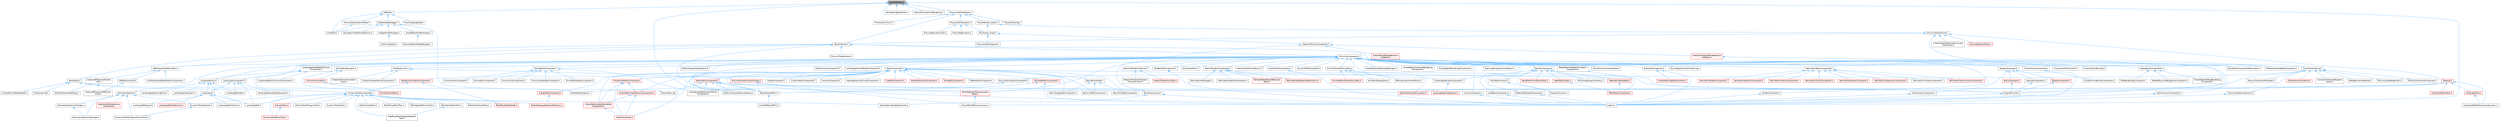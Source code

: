 digraph "EngineGlobals.h"
{
 // INTERACTIVE_SVG=YES
 // LATEX_PDF_SIZE
  bgcolor="transparent";
  edge [fontname=Helvetica,fontsize=10,labelfontname=Helvetica,labelfontsize=10];
  node [fontname=Helvetica,fontsize=10,shape=box,height=0.2,width=0.4];
  Node1 [id="Node000001",label="EngineGlobals.h",height=0.2,width=0.4,color="gray40", fillcolor="grey60", style="filled", fontcolor="black",tooltip=" "];
  Node1 -> Node2 [id="edge1_Node000001_Node000002",dir="back",color="steelblue1",style="solid",tooltip=" "];
  Node2 [id="Node000002",label="EdMode.h",height=0.2,width=0.4,color="grey40", fillcolor="white", style="filled",URL="$d9/d84/EdMode_8h.html",tooltip=" "];
  Node2 -> Node3 [id="edge2_Node000002_Node000003",dir="back",color="steelblue1",style="solid",tooltip=" "];
  Node3 [id="Node000003",label="EditorModeManager.h",height=0.2,width=0.4,color="grey40", fillcolor="white", style="filled",URL="$d9/dca/EditorModeManager_8h.html",tooltip=" "];
  Node3 -> Node4 [id="edge3_Node000003_Node000004",dir="back",color="steelblue1",style="solid",tooltip=" "];
  Node4 [id="Node000004",label="AssetEditorModeManager.h",height=0.2,width=0.4,color="grey40", fillcolor="white", style="filled",URL="$db/d83/AssetEditorModeManager_8h.html",tooltip=" "];
  Node4 -> Node5 [id="edge4_Node000004_Node000005",dir="back",color="steelblue1",style="solid",tooltip=" "];
  Node5 [id="Node000005",label="IPersonaEditorModeManager.h",height=0.2,width=0.4,color="grey40", fillcolor="white", style="filled",URL="$d7/dda/IPersonaEditorModeManager_8h.html",tooltip=" "];
  Node3 -> Node6 [id="edge5_Node000003_Node000006",dir="back",color="steelblue1",style="solid",tooltip=" "];
  Node6 [id="Node000006",label="FractureTool.cpp",height=0.2,width=0.4,color="grey40", fillcolor="white", style="filled",URL="$dc/d9a/FractureTool_8cpp.html",tooltip=" "];
  Node3 -> Node7 [id="edge6_Node000003_Node000007",dir="back",color="steelblue1",style="solid",tooltip=" "];
  Node7 [id="Node000007",label="NavigationToolEditorSelection.h",height=0.2,width=0.4,color="grey40", fillcolor="white", style="filled",URL="$d8/dc1/NavigationToolEditorSelection_8h.html",tooltip=" "];
  Node3 -> Node8 [id="edge7_Node000003_Node000008",dir="back",color="steelblue1",style="solid",tooltip=" "];
  Node8 [id="Node000008",label="UnrealEd.h",height=0.2,width=0.4,color="grey40", fillcolor="white", style="filled",URL="$d2/d5f/UnrealEd_8h.html",tooltip=" "];
  Node3 -> Node9 [id="edge8_Node000003_Node000009",dir="back",color="steelblue1",style="solid",tooltip=" "];
  Node9 [id="Node000009",label="WidgetModeManager.h",height=0.2,width=0.4,color="grey40", fillcolor="white", style="filled",URL="$d7/d49/WidgetModeManager_8h.html",tooltip=" "];
  Node9 -> Node10 [id="edge9_Node000009_Node000010",dir="back",color="steelblue1",style="solid",tooltip=" "];
  Node10 [id="Node000010",label="ToolCompatible.h",height=0.2,width=0.4,color="grey40", fillcolor="white", style="filled",URL="$d4/d38/ToolCompatible_8h.html",tooltip=" "];
  Node2 -> Node11 [id="edge10_Node000002_Node000011",dir="back",color="steelblue1",style="solid",tooltip=" "];
  Node11 [id="Node000011",label="PhysicsDebugMode.h",height=0.2,width=0.4,color="grey40", fillcolor="white", style="filled",URL="$d5/dd9/PhysicsDebugMode_8h.html",tooltip=" "];
  Node2 -> Node12 [id="edge11_Node000002_Node000012",dir="back",color="steelblue1",style="solid",tooltip=" "];
  Node12 [id="Node000012",label="PhysicsManipulationMode.h",height=0.2,width=0.4,color="grey40", fillcolor="white", style="filled",URL="$d5/de0/PhysicsManipulationMode_8h.html",tooltip=" "];
  Node12 -> Node8 [id="edge12_Node000012_Node000008",dir="back",color="steelblue1",style="solid",tooltip=" "];
  Node2 -> Node8 [id="edge13_Node000002_Node000008",dir="back",color="steelblue1",style="solid",tooltip=" "];
  Node1 -> Node13 [id="edge14_Node000001_Node000013",dir="back",color="steelblue1",style="solid",tooltip=" "];
  Node13 [id="Node000013",label="Engine.h",height=0.2,width=0.4,color="grey40", fillcolor="white", style="filled",URL="$d1/d34/Public_2Engine_8h.html",tooltip=" "];
  Node1 -> Node14 [id="edge15_Node000001_Node000014",dir="back",color="steelblue1",style="solid",tooltip=" "];
  Node14 [id="Node000014",label="EngineSharedPCH.h",height=0.2,width=0.4,color="grey40", fillcolor="white", style="filled",URL="$dc/dbb/EngineSharedPCH_8h.html",tooltip=" "];
  Node14 -> Node15 [id="edge16_Node000014_Node000015",dir="back",color="steelblue1",style="solid",tooltip=" "];
  Node15 [id="Node000015",label="UnrealEdSharedPCH.h",height=0.2,width=0.4,color="grey40", fillcolor="white", style="filled",URL="$d1/de6/UnrealEdSharedPCH_8h.html",tooltip=" "];
  Node1 -> Node16 [id="edge17_Node000001_Node000016",dir="back",color="steelblue1",style="solid",tooltip=" "];
  Node16 [id="Node000016",label="GameplayTagsModule.h",height=0.2,width=0.4,color="grey40", fillcolor="white", style="filled",URL="$dc/d65/GameplayTagsModule_8h.html",tooltip=" "];
  Node1 -> Node17 [id="edge18_Node000001_Node000017",dir="back",color="steelblue1",style="solid",tooltip=" "];
  Node17 [id="Node000017",label="GeometryCollectionRendering.h",height=0.2,width=0.4,color="grey40", fillcolor="white", style="filled",URL="$dc/d68/GeometryCollectionRendering_8h.html",tooltip=" "];
  Node1 -> Node18 [id="edge19_Node000001_Node000018",dir="back",color="steelblue1",style="solid",tooltip=" "];
  Node18 [id="Node000018",label="PhysScene_PhysX.h",height=0.2,width=0.4,color="grey40", fillcolor="white", style="filled",URL="$db/ded/PhysScene__PhysX_8h.html",tooltip=" "];
  Node1 -> Node19 [id="edge20_Node000001_Node000019",dir="back",color="steelblue1",style="solid",tooltip=" "];
  Node19 [id="Node000019",label="PhysicsInterfaceTypes.h",height=0.2,width=0.4,color="grey40", fillcolor="white", style="filled",URL="$de/d89/PhysicsInterfaceTypes_8h.html",tooltip=" "];
  Node19 -> Node20 [id="edge21_Node000019_Node000020",dir="back",color="steelblue1",style="solid",tooltip=" "];
  Node20 [id="Node000020",label="BodyInstance.h",height=0.2,width=0.4,color="grey40", fillcolor="white", style="filled",URL="$d3/d42/BodyInstance_8h.html",tooltip=" "];
  Node20 -> Node21 [id="edge22_Node000020_Node000021",dir="back",color="steelblue1",style="solid",tooltip=" "];
  Node21 [id="Node000021",label="BodySetup.h",height=0.2,width=0.4,color="grey40", fillcolor="white", style="filled",URL="$d8/d7b/BodySetup_8h.html",tooltip=" "];
  Node21 -> Node22 [id="edge23_Node000021_Node000022",dir="back",color="steelblue1",style="solid",tooltip=" "];
  Node22 [id="Node000022",label="ChaosCooking.h",height=0.2,width=0.4,color="grey40", fillcolor="white", style="filled",URL="$de/d88/ChaosCooking_8h.html",tooltip=" "];
  Node21 -> Node23 [id="edge24_Node000021_Node000023",dir="back",color="steelblue1",style="solid",tooltip=" "];
  Node23 [id="Node000023",label="ChaosDerivedDataReader.h",height=0.2,width=0.4,color="grey40", fillcolor="white", style="filled",URL="$de/d70/ChaosDerivedDataReader_8h.html",tooltip=" "];
  Node21 -> Node24 [id="edge25_Node000021_Node000024",dir="back",color="steelblue1",style="solid",tooltip=" "];
  Node24 [id="Node000024",label="DynamicMeshComponent.h",height=0.2,width=0.4,color="grey40", fillcolor="white", style="filled",URL="$d8/d66/DynamicMeshComponent_8h.html",tooltip=" "];
  Node24 -> Node25 [id="edge26_Node000024_Node000025",dir="back",color="steelblue1",style="solid",tooltip=" "];
  Node25 [id="Node000025",label="DataflowEditorWeightMapPaint\lTool.h",height=0.2,width=0.4,color="grey40", fillcolor="white", style="filled",URL="$db/d46/DataflowEditorWeightMapPaintTool_8h.html",tooltip=" "];
  Node24 -> Node26 [id="edge27_Node000024_Node000026",dir="back",color="steelblue1",style="solid",tooltip=" "];
  Node26 [id="Node000026",label="DeformMeshPolygonsTool.h",height=0.2,width=0.4,color="grey40", fillcolor="white", style="filled",URL="$db/d72/DeformMeshPolygonsTool_8h.html",tooltip=" "];
  Node24 -> Node27 [id="edge28_Node000024_Node000027",dir="back",color="steelblue1",style="solid",tooltip=" "];
  Node27 [id="Node000027",label="DynamicMeshActor.h",height=0.2,width=0.4,color="grey40", fillcolor="white", style="filled",URL="$d1/d71/DynamicMeshActor_8h.html",tooltip=" "];
  Node24 -> Node28 [id="edge29_Node000024_Node000028",dir="back",color="steelblue1",style="solid",tooltip=" "];
  Node28 [id="Node000028",label="DynamicMeshBrushTool.h",height=0.2,width=0.4,color="red", fillcolor="#FFF0F0", style="filled",URL="$da/d04/DynamicMeshBrushTool_8h.html",tooltip=" "];
  Node24 -> Node32 [id="edge30_Node000024_Node000032",dir="back",color="steelblue1",style="solid",tooltip=" "];
  Node32 [id="Node000032",label="DynamicMeshSelector.h",height=0.2,width=0.4,color="grey40", fillcolor="white", style="filled",URL="$dc/d01/DynamicMeshSelector_8h.html",tooltip=" "];
  Node32 -> Node33 [id="edge31_Node000032_Node000033",dir="back",color="steelblue1",style="solid",tooltip=" "];
  Node33 [id="Node000033",label="DynamicMeshPolygroupTransformer.h",height=0.2,width=0.4,color="grey40", fillcolor="white", style="filled",URL="$dc/db2/DynamicMeshPolygroupTransformer_8h.html",tooltip=" "];
  Node24 -> Node34 [id="edge32_Node000024_Node000034",dir="back",color="steelblue1",style="solid",tooltip=" "];
  Node34 [id="Node000034",label="EditUVIslandsTool.h",height=0.2,width=0.4,color="grey40", fillcolor="white", style="filled",URL="$d0/de4/EditUVIslandsTool_8h.html",tooltip=" "];
  Node24 -> Node35 [id="edge33_Node000024_Node000035",dir="back",color="steelblue1",style="solid",tooltip=" "];
  Node35 [id="Node000035",label="MeshGroupPaintTool.h",height=0.2,width=0.4,color="grey40", fillcolor="white", style="filled",URL="$dd/d04/MeshGroupPaintTool_8h.html",tooltip=" "];
  Node24 -> Node36 [id="edge34_Node000024_Node000036",dir="back",color="steelblue1",style="solid",tooltip=" "];
  Node36 [id="Node000036",label="MeshRenderBufferSet.h",height=0.2,width=0.4,color="red", fillcolor="#FFF0F0", style="filled",URL="$de/dc2/MeshRenderBufferSet_8h.html",tooltip=" "];
  Node24 -> Node38 [id="edge35_Node000024_Node000038",dir="back",color="steelblue1",style="solid",tooltip=" "];
  Node38 [id="Node000038",label="MeshSpaceDeformerTool.h",height=0.2,width=0.4,color="grey40", fillcolor="white", style="filled",URL="$d7/dc8/MeshSpaceDeformerTool_8h.html",tooltip=" "];
  Node24 -> Node39 [id="edge36_Node000024_Node000039",dir="back",color="steelblue1",style="solid",tooltip=" "];
  Node39 [id="Node000039",label="MeshTopologySelectionMechanic.h",height=0.2,width=0.4,color="red", fillcolor="#FFF0F0", style="filled",URL="$d5/d15/MeshTopologySelectionMechanic_8h.html",tooltip=" "];
  Node24 -> Node42 [id="edge37_Node000024_Node000042",dir="back",color="steelblue1",style="solid",tooltip=" "];
  Node42 [id="Node000042",label="MeshVertexPaintTool.h",height=0.2,width=0.4,color="grey40", fillcolor="white", style="filled",URL="$db/d74/MeshVertexPaintTool_8h.html",tooltip=" "];
  Node42 -> Node25 [id="edge38_Node000042_Node000025",dir="back",color="steelblue1",style="solid",tooltip=" "];
  Node24 -> Node43 [id="edge39_Node000024_Node000043",dir="back",color="steelblue1",style="solid",tooltip=" "];
  Node43 [id="Node000043",label="MeshVertexSculptTool.h",height=0.2,width=0.4,color="grey40", fillcolor="white", style="filled",URL="$dc/da6/MeshVertexSculptTool_8h.html",tooltip=" "];
  Node24 -> Node44 [id="edge40_Node000024_Node000044",dir="back",color="steelblue1",style="solid",tooltip=" "];
  Node44 [id="Node000044",label="PreviewMesh.h",height=0.2,width=0.4,color="red", fillcolor="#FFF0F0", style="filled",URL="$d6/d30/PreviewMesh_8h.html",tooltip=" "];
  Node44 -> Node28 [id="edge41_Node000044_Node000028",dir="back",color="steelblue1",style="solid",tooltip=" "];
  Node24 -> Node96 [id="edge42_Node000024_Node000096",dir="back",color="steelblue1",style="solid",tooltip=" "];
  Node96 [id="Node000096",label="SceneGeometrySpatialCache.h",height=0.2,width=0.4,color="grey40", fillcolor="white", style="filled",URL="$d6/d6f/SceneGeometrySpatialCache_8h.html",tooltip=" "];
  Node21 -> Node97 [id="edge43_Node000021_Node000097",dir="back",color="steelblue1",style="solid",tooltip=" "];
  Node97 [id="Node000097",label="SkeletalBodySetup.h",height=0.2,width=0.4,color="grey40", fillcolor="white", style="filled",URL="$dc/dbc/SkeletalBodySetup_8h.html",tooltip=" "];
  Node20 -> Node14 [id="edge44_Node000020_Node000014",dir="back",color="steelblue1",style="solid",tooltip=" "];
  Node20 -> Node98 [id="edge45_Node000020_Node000098",dir="back",color="steelblue1",style="solid",tooltip=" "];
  Node98 [id="Node000098",label="ISMComponentDescriptor.h",height=0.2,width=0.4,color="grey40", fillcolor="white", style="filled",URL="$dd/d82/ISMComponentDescriptor_8h.html",tooltip=" "];
  Node98 -> Node99 [id="edge46_Node000098_Node000099",dir="back",color="steelblue1",style="solid",tooltip=" "];
  Node99 [id="Node000099",label="HLODInstancedStaticMeshComponent.h",height=0.2,width=0.4,color="grey40", fillcolor="white", style="filled",URL="$dd/d88/HLODInstancedStaticMeshComponent_8h.html",tooltip=" "];
  Node98 -> Node100 [id="edge47_Node000098_Node000100",dir="back",color="steelblue1",style="solid",tooltip=" "];
  Node100 [id="Node000100",label="ISMPartitionActor.h",height=0.2,width=0.4,color="grey40", fillcolor="white", style="filled",URL="$d8/dac/ISMPartitionActor_8h.html",tooltip=" "];
  Node100 -> Node101 [id="edge48_Node000100_Node000101",dir="back",color="steelblue1",style="solid",tooltip=" "];
  Node101 [id="Node000101",label="InstancedPlacementPartition\lActor.h",height=0.2,width=0.4,color="grey40", fillcolor="white", style="filled",URL="$dd/d43/InstancedPlacementPartitionActor_8h.html",tooltip=" "];
  Node98 -> Node102 [id="edge49_Node000098_Node000102",dir="back",color="steelblue1",style="solid",tooltip=" "];
  Node102 [id="Node000102",label="InstancedPlacementClient\lInfo.h",height=0.2,width=0.4,color="grey40", fillcolor="white", style="filled",URL="$d0/d12/InstancedPlacementClientInfo_8h.html",tooltip=" "];
  Node102 -> Node103 [id="edge50_Node000102_Node000103",dir="back",color="steelblue1",style="solid",tooltip=" "];
  Node103 [id="Node000103",label="EditorPlacementSettings.h",height=0.2,width=0.4,color="grey40", fillcolor="white", style="filled",URL="$dd/daf/EditorPlacementSettings_8h.html",tooltip=" "];
  Node102 -> Node101 [id="edge51_Node000102_Node000101",dir="back",color="steelblue1",style="solid",tooltip=" "];
  Node20 -> Node104 [id="edge52_Node000020_Node000104",dir="back",color="steelblue1",style="solid",tooltip=" "];
  Node104 [id="Node000104",label="LandscapeProxy.h",height=0.2,width=0.4,color="grey40", fillcolor="white", style="filled",URL="$db/dae/LandscapeProxy_8h.html",tooltip=" "];
  Node104 -> Node105 [id="edge53_Node000104_Node000105",dir="back",color="steelblue1",style="solid",tooltip=" "];
  Node105 [id="Node000105",label="Landscape.h",height=0.2,width=0.4,color="grey40", fillcolor="white", style="filled",URL="$d5/dd6/Landscape_8h.html",tooltip=" "];
  Node105 -> Node106 [id="edge54_Node000105_Node000106",dir="back",color="steelblue1",style="solid",tooltip=" "];
  Node106 [id="Node000106",label="LandscapeEdit.h",height=0.2,width=0.4,color="grey40", fillcolor="white", style="filled",URL="$df/d61/LandscapeEdit_8h.html",tooltip=" "];
  Node105 -> Node107 [id="edge55_Node000105_Node000107",dir="back",color="steelblue1",style="solid",tooltip=" "];
  Node107 [id="Node000107",label="LandscapeEditLayer.h",height=0.2,width=0.4,color="grey40", fillcolor="white", style="filled",URL="$d2/d34/LandscapeEditLayer_8h.html",tooltip=" "];
  Node105 -> Node108 [id="edge56_Node000105_Node000108",dir="back",color="steelblue1",style="solid",tooltip=" "];
  Node108 [id="Node000108",label="LandscapeEditorServices.h",height=0.2,width=0.4,color="red", fillcolor="#FFF0F0", style="filled",URL="$d0/de9/LandscapeEditorServices_8h.html",tooltip=" "];
  Node105 -> Node110 [id="edge57_Node000105_Node000110",dir="back",color="steelblue1",style="solid",tooltip=" "];
  Node110 [id="Node000110",label="LandscapeNotification.h",height=0.2,width=0.4,color="grey40", fillcolor="white", style="filled",URL="$d7/de3/LandscapeNotification_8h.html",tooltip=" "];
  Node104 -> Node106 [id="edge58_Node000104_Node000106",dir="back",color="steelblue1",style="solid",tooltip=" "];
  Node104 -> Node111 [id="edge59_Node000104_Node000111",dir="back",color="steelblue1",style="solid",tooltip=" "];
  Node111 [id="Node000111",label="LandscapeRender.h",height=0.2,width=0.4,color="grey40", fillcolor="white", style="filled",URL="$df/d67/LandscapeRender_8h.html",tooltip=" "];
  Node104 -> Node112 [id="edge60_Node000104_Node000112",dir="back",color="steelblue1",style="solid",tooltip=" "];
  Node112 [id="Node000112",label="LandscapeStreamingProxy.h",height=0.2,width=0.4,color="grey40", fillcolor="white", style="filled",URL="$de/d5a/LandscapeStreamingProxy_8h.html",tooltip=" "];
  Node104 -> Node113 [id="edge61_Node000104_Node000113",dir="back",color="steelblue1",style="solid",tooltip=" "];
  Node113 [id="Node000113",label="LandscapeSubsystem.h",height=0.2,width=0.4,color="grey40", fillcolor="white", style="filled",URL="$d7/ddd/LandscapeSubsystem_8h.html",tooltip=" "];
  Node20 -> Node114 [id="edge62_Node000020_Node000114",dir="back",color="steelblue1",style="solid",tooltip=" "];
  Node114 [id="Node000114",label="PhysicsThreadLibrary.h",height=0.2,width=0.4,color="grey40", fillcolor="white", style="filled",URL="$dd/df6/PhysicsThreadLibrary_8h.html",tooltip=" "];
  Node20 -> Node115 [id="edge63_Node000020_Node000115",dir="back",color="steelblue1",style="solid",tooltip=" "];
  Node115 [id="Node000115",label="PrimitiveComponent.h",height=0.2,width=0.4,color="grey40", fillcolor="white", style="filled",URL="$df/d9f/PrimitiveComponent_8h.html",tooltip=" "];
  Node115 -> Node116 [id="edge64_Node000115_Node000116",dir="back",color="steelblue1",style="solid",tooltip=" "];
  Node116 [id="Node000116",label="ActorPrimitiveColorHandler.h",height=0.2,width=0.4,color="grey40", fillcolor="white", style="filled",URL="$d4/d72/ActorPrimitiveColorHandler_8h.html",tooltip=" "];
  Node115 -> Node117 [id="edge65_Node000115_Node000117",dir="back",color="steelblue1",style="solid",tooltip=" "];
  Node117 [id="Node000117",label="ArrowComponent.h",height=0.2,width=0.4,color="grey40", fillcolor="white", style="filled",URL="$db/d35/ArrowComponent_8h.html",tooltip=" "];
  Node117 -> Node13 [id="edge66_Node000117_Node000013",dir="back",color="steelblue1",style="solid",tooltip=" "];
  Node115 -> Node118 [id="edge67_Node000115_Node000118",dir="back",color="steelblue1",style="solid",tooltip=" "];
  Node118 [id="Node000118",label="AsyncRegisterLevelContext.cpp",height=0.2,width=0.4,color="grey40", fillcolor="white", style="filled",URL="$da/df8/AsyncRegisterLevelContext_8cpp.html",tooltip=" "];
  Node115 -> Node119 [id="edge68_Node000115_Node000119",dir="back",color="steelblue1",style="solid",tooltip=" "];
  Node119 [id="Node000119",label="BakedShallowWaterSimulation\lComponent.h",height=0.2,width=0.4,color="grey40", fillcolor="white", style="filled",URL="$d4/dbc/BakedShallowWaterSimulationComponent_8h.html",tooltip=" "];
  Node119 -> Node120 [id="edge69_Node000119_Node000120",dir="back",color="steelblue1",style="solid",tooltip=" "];
  Node120 [id="Node000120",label="WaterBodyComponent.h",height=0.2,width=0.4,color="red", fillcolor="#FFF0F0", style="filled",URL="$db/d59/WaterBodyComponent_8h.html",tooltip=" "];
  Node115 -> Node133 [id="edge70_Node000115_Node000133",dir="back",color="steelblue1",style="solid",tooltip=" "];
  Node133 [id="Node000133",label="BillboardComponent.h",height=0.2,width=0.4,color="grey40", fillcolor="white", style="filled",URL="$db/d72/BillboardComponent_8h.html",tooltip=" "];
  Node133 -> Node134 [id="edge71_Node000133_Node000134",dir="back",color="steelblue1",style="solid",tooltip=" "];
  Node134 [id="Node000134",label="ChaosDeformableSolverActor.h",height=0.2,width=0.4,color="red", fillcolor="#FFF0F0", style="filled",URL="$d2/de9/ChaosDeformableSolverActor_8h.html",tooltip=" "];
  Node133 -> Node13 [id="edge72_Node000133_Node000013",dir="back",color="steelblue1",style="solid",tooltip=" "];
  Node115 -> Node138 [id="edge73_Node000115_Node000138",dir="back",color="steelblue1",style="solid",tooltip=" "];
  Node138 [id="Node000138",label="BrushComponent.h",height=0.2,width=0.4,color="grey40", fillcolor="white", style="filled",URL="$d0/d9c/BrushComponent_8h.html",tooltip=" "];
  Node138 -> Node13 [id="edge74_Node000138_Node000013",dir="back",color="steelblue1",style="solid",tooltip=" "];
  Node138 -> Node96 [id="edge75_Node000138_Node000096",dir="back",color="steelblue1",style="solid",tooltip=" "];
  Node115 -> Node139 [id="edge76_Node000115_Node000139",dir="back",color="steelblue1",style="solid",tooltip=" "];
  Node139 [id="Node000139",label="ClusterUnionComponent.h",height=0.2,width=0.4,color="grey40", fillcolor="white", style="filled",URL="$d0/d16/ClusterUnionComponent_8h.html",tooltip=" "];
  Node139 -> Node140 [id="edge77_Node000139_Node000140",dir="back",color="steelblue1",style="solid",tooltip=" "];
  Node140 [id="Node000140",label="ClusterUnionVehicleComponent.h",height=0.2,width=0.4,color="grey40", fillcolor="white", style="filled",URL="$dd/deb/ClusterUnionVehicleComponent_8h.html",tooltip=" "];
  Node115 -> Node141 [id="edge78_Node000115_Node000141",dir="back",color="steelblue1",style="solid",tooltip=" "];
  Node141 [id="Node000141",label="ComponentCollisionUtil.h",height=0.2,width=0.4,color="grey40", fillcolor="white", style="filled",URL="$d9/d1c/ComponentCollisionUtil_8h.html",tooltip=" "];
  Node115 -> Node142 [id="edge79_Node000115_Node000142",dir="back",color="steelblue1",style="solid",tooltip=" "];
  Node142 [id="Node000142",label="CustomPhysXPayload.h",height=0.2,width=0.4,color="grey40", fillcolor="white", style="filled",URL="$d3/d90/CustomPhysXPayload_8h.html",tooltip=" "];
  Node115 -> Node143 [id="edge80_Node000115_Node000143",dir="back",color="steelblue1",style="solid",tooltip=" "];
  Node143 [id="Node000143",label="DebugDrawComponent.h",height=0.2,width=0.4,color="grey40", fillcolor="white", style="filled",URL="$d9/dae/DebugDrawComponent_8h.html",tooltip=" "];
  Node143 -> Node144 [id="edge81_Node000143_Node000144",dir="back",color="steelblue1",style="solid",tooltip=" "];
  Node144 [id="Node000144",label="EQSRenderingComponent.h",height=0.2,width=0.4,color="grey40", fillcolor="white", style="filled",URL="$df/d63/EQSRenderingComponent_8h.html",tooltip=" "];
  Node143 -> Node145 [id="edge82_Node000143_Node000145",dir="back",color="steelblue1",style="solid",tooltip=" "];
  Node145 [id="Node000145",label="PathedPhysicsDebugDrawComponent.h",height=0.2,width=0.4,color="grey40", fillcolor="white", style="filled",URL="$d9/dd8/PathedPhysicsDebugDrawComponent_8h.html",tooltip=" "];
  Node143 -> Node146 [id="edge83_Node000143_Node000146",dir="back",color="steelblue1",style="solid",tooltip=" "];
  Node146 [id="Node000146",label="SmartObjectDebugRendering\lComponent.h",height=0.2,width=0.4,color="grey40", fillcolor="white", style="filled",URL="$d2/db9/SmartObjectDebugRenderingComponent_8h.html",tooltip=" "];
  Node115 -> Node147 [id="edge84_Node000115_Node000147",dir="back",color="steelblue1",style="solid",tooltip=" "];
  Node147 [id="Node000147",label="DrawFrustumComponent.h",height=0.2,width=0.4,color="grey40", fillcolor="white", style="filled",URL="$db/d24/DrawFrustumComponent_8h.html",tooltip=" "];
  Node147 -> Node13 [id="edge85_Node000147_Node000013",dir="back",color="steelblue1",style="solid",tooltip=" "];
  Node115 -> Node148 [id="edge86_Node000115_Node000148",dir="back",color="steelblue1",style="solid",tooltip=" "];
  Node148 [id="Node000148",label="EditorComponentSourceFactory.h",height=0.2,width=0.4,color="grey40", fillcolor="white", style="filled",URL="$d4/d35/EditorComponentSourceFactory_8h.html",tooltip=" "];
  Node115 -> Node149 [id="edge87_Node000115_Node000149",dir="back",color="steelblue1",style="solid",tooltip=" "];
  Node149 [id="Node000149",label="EditorViewportSelectability.h",height=0.2,width=0.4,color="grey40", fillcolor="white", style="filled",URL="$d0/da6/EditorViewportSelectability_8h.html",tooltip=" "];
  Node115 -> Node150 [id="edge88_Node000115_Node000150",dir="back",color="steelblue1",style="solid",tooltip=" "];
  Node150 [id="Node000150",label="EngineMinimal.h",height=0.2,width=0.4,color="grey40", fillcolor="white", style="filled",URL="$d0/d2c/EngineMinimal_8h.html",tooltip=" "];
  Node150 -> Node13 [id="edge89_Node000150_Node000013",dir="back",color="steelblue1",style="solid",tooltip=" "];
  Node115 -> Node14 [id="edge90_Node000115_Node000014",dir="back",color="steelblue1",style="solid",tooltip=" "];
  Node115 -> Node151 [id="edge91_Node000115_Node000151",dir="back",color="steelblue1",style="solid",tooltip=" "];
  Node151 [id="Node000151",label="FloorQueryUtils.h",height=0.2,width=0.4,color="grey40", fillcolor="white", style="filled",URL="$df/d2a/FloorQueryUtils_8h.html",tooltip=" "];
  Node151 -> Node152 [id="edge92_Node000151_Node000152",dir="back",color="steelblue1",style="solid",tooltip=" "];
  Node152 [id="Node000152",label="ChaosCharacterMoverComponent.h",height=0.2,width=0.4,color="grey40", fillcolor="white", style="filled",URL="$d5/dd2/ChaosCharacterMoverComponent_8h.html",tooltip=" "];
  Node151 -> Node153 [id="edge93_Node000151_Node000153",dir="back",color="steelblue1",style="solid",tooltip=" "];
  Node153 [id="Node000153",label="CharacterMoverSimulation\lTypes.h",height=0.2,width=0.4,color="grey40", fillcolor="white", style="filled",URL="$df/dcc/CharacterMoverSimulationTypes_8h.html",tooltip=" "];
  Node151 -> Node154 [id="edge94_Node000151_Node000154",dir="back",color="steelblue1",style="solid",tooltip=" "];
  Node154 [id="Node000154",label="PhysicsMoverSimulationTypes.h",height=0.2,width=0.4,color="red", fillcolor="#FFF0F0", style="filled",URL="$d1/d2f/PhysicsMoverSimulationTypes_8h.html",tooltip=" "];
  Node154 -> Node156 [id="edge95_Node000154_Node000156",dir="back",color="steelblue1",style="solid",tooltip=" "];
  Node156 [id="Node000156",label="MoverNetworkPhysicsLiaison\lBase.h",height=0.2,width=0.4,color="red", fillcolor="#FFF0F0", style="filled",URL="$d6/d54/MoverNetworkPhysicsLiaisonBase_8h.html",tooltip=" "];
  Node156 -> Node157 [id="edge96_Node000156_Node000157",dir="back",color="steelblue1",style="solid",tooltip=" "];
  Node157 [id="Node000157",label="MoverPathedPhysicsLiaison.h",height=0.2,width=0.4,color="grey40", fillcolor="white", style="filled",URL="$d8/d2d/MoverPathedPhysicsLiaison_8h.html",tooltip=" "];
  Node154 -> Node157 [id="edge97_Node000154_Node000157",dir="back",color="steelblue1",style="solid",tooltip=" "];
  Node115 -> Node164 [id="edge98_Node000115_Node000164",dir="back",color="steelblue1",style="solid",tooltip=" "];
  Node164 [id="Node000164",label="GeometrySelector.h",height=0.2,width=0.4,color="grey40", fillcolor="white", style="filled",URL="$d5/d67/GeometrySelector_8h.html",tooltip=" "];
  Node164 -> Node33 [id="edge99_Node000164_Node000033",dir="back",color="steelblue1",style="solid",tooltip=" "];
  Node164 -> Node32 [id="edge100_Node000164_Node000032",dir="back",color="steelblue1",style="solid",tooltip=" "];
  Node164 -> Node165 [id="edge101_Node000164_Node000165",dir="back",color="steelblue1",style="solid",tooltip=" "];
  Node165 [id="Node000165",label="GeometrySelectionChanges.h",height=0.2,width=0.4,color="grey40", fillcolor="white", style="filled",URL="$d2/d21/GeometrySelectionChanges_8h.html",tooltip=" "];
  Node165 -> Node166 [id="edge102_Node000165_Node000166",dir="back",color="steelblue1",style="solid",tooltip=" "];
  Node166 [id="Node000166",label="GeometrySelectionManager.h",height=0.2,width=0.4,color="grey40", fillcolor="white", style="filled",URL="$d9/d43/GeometrySelectionManager_8h.html",tooltip=" "];
  Node164 -> Node166 [id="edge103_Node000164_Node000166",dir="back",color="steelblue1",style="solid",tooltip=" "];
  Node164 -> Node167 [id="edge104_Node000164_Node000167",dir="back",color="steelblue1",style="solid",tooltip=" "];
  Node167 [id="Node000167",label="SelectionEditInteractive\lCommand.h",height=0.2,width=0.4,color="red", fillcolor="#FFF0F0", style="filled",URL="$d8/db5/SelectionEditInteractiveCommand_8h.html",tooltip=" "];
  Node115 -> Node172 [id="edge105_Node000115_Node000172",dir="back",color="steelblue1",style="solid",tooltip=" "];
  Node172 [id="Node000172",label="GizmoBaseComponent.h",height=0.2,width=0.4,color="grey40", fillcolor="white", style="filled",URL="$db/dfd/GizmoBaseComponent_8h.html",tooltip=" "];
  Node172 -> Node173 [id="edge106_Node000172_Node000173",dir="back",color="steelblue1",style="solid",tooltip=" "];
  Node173 [id="Node000173",label="GizmoArrowComponent.h",height=0.2,width=0.4,color="grey40", fillcolor="white", style="filled",URL="$d9/df9/GizmoArrowComponent_8h.html",tooltip=" "];
  Node172 -> Node174 [id="edge107_Node000172_Node000174",dir="back",color="steelblue1",style="solid",tooltip=" "];
  Node174 [id="Node000174",label="GizmoBoxComponent.h",height=0.2,width=0.4,color="grey40", fillcolor="white", style="filled",URL="$d4/d84/GizmoBoxComponent_8h.html",tooltip=" "];
  Node172 -> Node175 [id="edge108_Node000172_Node000175",dir="back",color="steelblue1",style="solid",tooltip=" "];
  Node175 [id="Node000175",label="GizmoCircleComponent.h",height=0.2,width=0.4,color="grey40", fillcolor="white", style="filled",URL="$d3/d78/GizmoCircleComponent_8h.html",tooltip=" "];
  Node172 -> Node176 [id="edge109_Node000172_Node000176",dir="back",color="steelblue1",style="solid",tooltip=" "];
  Node176 [id="Node000176",label="GizmoLineHandleComponent.h",height=0.2,width=0.4,color="grey40", fillcolor="white", style="filled",URL="$d3/d98/GizmoLineHandleComponent_8h.html",tooltip=" "];
  Node172 -> Node177 [id="edge110_Node000172_Node000177",dir="back",color="steelblue1",style="solid",tooltip=" "];
  Node177 [id="Node000177",label="GizmoRectangleComponent.h",height=0.2,width=0.4,color="grey40", fillcolor="white", style="filled",URL="$d9/ded/GizmoRectangleComponent_8h.html",tooltip=" "];
  Node172 -> Node178 [id="edge111_Node000172_Node000178",dir="back",color="steelblue1",style="solid",tooltip=" "];
  Node178 [id="Node000178",label="ViewAdjustedStaticMeshGizmo\lComponent.h",height=0.2,width=0.4,color="grey40", fillcolor="white", style="filled",URL="$d3/d99/ViewAdjustedStaticMeshGizmoComponent_8h.html",tooltip=" "];
  Node115 -> Node179 [id="edge112_Node000115_Node000179",dir="back",color="steelblue1",style="solid",tooltip=" "];
  Node179 [id="Node000179",label="GizmoRenderingUtil.h",height=0.2,width=0.4,color="grey40", fillcolor="white", style="filled",URL="$d0/d40/GizmoRenderingUtil_8h.html",tooltip=" "];
  Node179 -> Node180 [id="edge113_Node000179_Node000180",dir="back",color="steelblue1",style="solid",tooltip=" "];
  Node180 [id="Node000180",label="GizmoElementBase.h",height=0.2,width=0.4,color="red", fillcolor="#FFF0F0", style="filled",URL="$d5/d19/GizmoElementBase_8h.html",tooltip=" "];
  Node179 -> Node196 [id="edge114_Node000179_Node000196",dir="back",color="steelblue1",style="solid",tooltip=" "];
  Node196 [id="Node000196",label="GizmoViewContext.h",height=0.2,width=0.4,color="red", fillcolor="#FFF0F0", style="filled",URL="$dd/d1a/GizmoViewContext_8h.html",tooltip=" "];
  Node196 -> Node180 [id="edge115_Node000196_Node000180",dir="back",color="steelblue1",style="solid",tooltip=" "];
  Node115 -> Node98 [id="edge116_Node000115_Node000098",dir="back",color="steelblue1",style="solid",tooltip=" "];
  Node115 -> Node198 [id="edge117_Node000115_Node000198",dir="back",color="steelblue1",style="solid",tooltip=" "];
  Node198 [id="Node000198",label="LakeCollisionComponent.h",height=0.2,width=0.4,color="grey40", fillcolor="white", style="filled",URL="$d6/d05/LakeCollisionComponent_8h.html",tooltip=" "];
  Node115 -> Node199 [id="edge118_Node000115_Node000199",dir="back",color="steelblue1",style="solid",tooltip=" "];
  Node199 [id="Node000199",label="LandscapeComponent.h",height=0.2,width=0.4,color="grey40", fillcolor="white", style="filled",URL="$d4/dba/LandscapeComponent_8h.html",tooltip=" "];
  Node199 -> Node105 [id="edge119_Node000199_Node000105",dir="back",color="steelblue1",style="solid",tooltip=" "];
  Node199 -> Node106 [id="edge120_Node000199_Node000106",dir="back",color="steelblue1",style="solid",tooltip=" "];
  Node199 -> Node200 [id="edge121_Node000199_Node000200",dir="back",color="steelblue1",style="solid",tooltip=" "];
  Node200 [id="Node000200",label="LandscapeGrassWeightExporter.h",height=0.2,width=0.4,color="grey40", fillcolor="white", style="filled",URL="$de/d64/LandscapeGrassWeightExporter_8h.html",tooltip=" "];
  Node199 -> Node111 [id="edge122_Node000199_Node000111",dir="back",color="steelblue1",style="solid",tooltip=" "];
  Node115 -> Node201 [id="edge123_Node000115_Node000201",dir="back",color="steelblue1",style="solid",tooltip=" "];
  Node201 [id="Node000201",label="LandscapeGizmoRenderComponent.h",height=0.2,width=0.4,color="grey40", fillcolor="white", style="filled",URL="$d0/d84/LandscapeGizmoRenderComponent_8h.html",tooltip=" "];
  Node115 -> Node202 [id="edge124_Node000115_Node000202",dir="back",color="steelblue1",style="solid",tooltip=" "];
  Node202 [id="Node000202",label="LandscapeHeightfieldCollision\lComponent.h",height=0.2,width=0.4,color="grey40", fillcolor="white", style="filled",URL="$d2/d06/LandscapeHeightfieldCollisionComponent_8h.html",tooltip=" "];
  Node202 -> Node106 [id="edge125_Node000202_Node000106",dir="back",color="steelblue1",style="solid",tooltip=" "];
  Node202 -> Node203 [id="edge126_Node000202_Node000203",dir="back",color="steelblue1",style="solid",tooltip=" "];
  Node203 [id="Node000203",label="LandscapeMeshCollisionComponent.h",height=0.2,width=0.4,color="grey40", fillcolor="white", style="filled",URL="$d0/dab/LandscapeMeshCollisionComponent_8h.html",tooltip=" "];
  Node202 -> Node104 [id="edge127_Node000202_Node000104",dir="back",color="steelblue1",style="solid",tooltip=" "];
  Node115 -> Node204 [id="edge128_Node000115_Node000204",dir="back",color="steelblue1",style="solid",tooltip=" "];
  Node204 [id="Node000204",label="LandscapeSplinesComponent.h",height=0.2,width=0.4,color="grey40", fillcolor="white", style="filled",URL="$d4/d7e/LandscapeSplinesComponent_8h.html",tooltip=" "];
  Node204 -> Node205 [id="edge129_Node000204_Node000205",dir="back",color="steelblue1",style="solid",tooltip=" "];
  Node205 [id="Node000205",label="LandscapeSplineSegment.h",height=0.2,width=0.4,color="red", fillcolor="#FFF0F0", style="filled",URL="$d4/d8d/LandscapeSplineSegment_8h.html",tooltip=" "];
  Node115 -> Node207 [id="edge130_Node000115_Node000207",dir="back",color="steelblue1",style="solid",tooltip=" "];
  Node207 [id="Node000207",label="LineBatchComponent.h",height=0.2,width=0.4,color="grey40", fillcolor="white", style="filled",URL="$d4/dd8/LineBatchComponent_8h.html",tooltip=" "];
  Node207 -> Node13 [id="edge131_Node000207_Node000013",dir="back",color="steelblue1",style="solid",tooltip=" "];
  Node115 -> Node208 [id="edge132_Node000115_Node000208",dir="back",color="steelblue1",style="solid",tooltip=" "];
  Node208 [id="Node000208",label="MaterialBillboardComponent.h",height=0.2,width=0.4,color="grey40", fillcolor="white", style="filled",URL="$d0/d98/MaterialBillboardComponent_8h.html",tooltip=" "];
  Node208 -> Node13 [id="edge133_Node000208_Node000013",dir="back",color="steelblue1",style="solid",tooltip=" "];
  Node115 -> Node209 [id="edge134_Node000115_Node000209",dir="back",color="steelblue1",style="solid",tooltip=" "];
  Node209 [id="Node000209",label="MeshComponent.h",height=0.2,width=0.4,color="grey40", fillcolor="white", style="filled",URL="$dd/d57/MeshComponent_8h.html",tooltip=" "];
  Node209 -> Node210 [id="edge135_Node000209_Node000210",dir="back",color="steelblue1",style="solid",tooltip=" "];
  Node210 [id="Node000210",label="BaseDynamicMeshComponent.h",height=0.2,width=0.4,color="red", fillcolor="#FFF0F0", style="filled",URL="$d3/df4/BaseDynamicMeshComponent_8h.html",tooltip=" "];
  Node210 -> Node24 [id="edge136_Node000210_Node000024",dir="back",color="steelblue1",style="solid",tooltip=" "];
  Node210 -> Node36 [id="edge137_Node000210_Node000036",dir="back",color="steelblue1",style="solid",tooltip=" "];
  Node209 -> Node228 [id="edge138_Node000209_Node000228",dir="back",color="steelblue1",style="solid",tooltip=" "];
  Node228 [id="Node000228",label="BasicElementSet.h",height=0.2,width=0.4,color="grey40", fillcolor="white", style="filled",URL="$de/d31/BasicElementSet_8h.html",tooltip=" "];
  Node228 -> Node229 [id="edge139_Node000228_Node000229",dir="back",color="steelblue1",style="solid",tooltip=" "];
  Node229 [id="Node000229",label="BasicLineSetComponent.h",height=0.2,width=0.4,color="grey40", fillcolor="white", style="filled",URL="$da/d78/BasicLineSetComponent_8h.html",tooltip=" "];
  Node228 -> Node230 [id="edge140_Node000228_Node000230",dir="back",color="steelblue1",style="solid",tooltip=" "];
  Node230 [id="Node000230",label="BasicPointSetComponent.h",height=0.2,width=0.4,color="grey40", fillcolor="white", style="filled",URL="$d4/d5f/BasicPointSetComponent_8h.html",tooltip=" "];
  Node228 -> Node231 [id="edge141_Node000228_Node000231",dir="back",color="steelblue1",style="solid",tooltip=" "];
  Node231 [id="Node000231",label="BasicTriangleSetComponent.h",height=0.2,width=0.4,color="grey40", fillcolor="white", style="filled",URL="$d0/d56/BasicTriangleSetComponent_8h.html",tooltip=" "];
  Node209 -> Node229 [id="edge142_Node000209_Node000229",dir="back",color="steelblue1",style="solid",tooltip=" "];
  Node209 -> Node230 [id="edge143_Node000209_Node000230",dir="back",color="steelblue1",style="solid",tooltip=" "];
  Node209 -> Node231 [id="edge144_Node000209_Node000231",dir="back",color="steelblue1",style="solid",tooltip=" "];
  Node209 -> Node232 [id="edge145_Node000209_Node000232",dir="back",color="steelblue1",style="solid",tooltip=" "];
  Node232 [id="Node000232",label="CableComponent.h",height=0.2,width=0.4,color="grey40", fillcolor="white", style="filled",URL="$d4/dd5/CableComponent_8h.html",tooltip=" "];
  Node209 -> Node233 [id="edge146_Node000209_Node000233",dir="back",color="steelblue1",style="solid",tooltip=" "];
  Node233 [id="Node000233",label="ChaosDeformablePhysicsComponent.h",height=0.2,width=0.4,color="red", fillcolor="#FFF0F0", style="filled",URL="$d3/da9/ChaosDeformablePhysicsComponent_8h.html",tooltip=" "];
  Node233 -> Node237 [id="edge147_Node000233_Node000237",dir="back",color="steelblue1",style="solid",tooltip=" "];
  Node237 [id="Node000237",label="ChaosDeformableTetrahedral\lComponent.h",height=0.2,width=0.4,color="red", fillcolor="#FFF0F0", style="filled",URL="$d3/db3/ChaosDeformableTetrahedralComponent_8h.html",tooltip=" "];
  Node237 -> Node239 [id="edge148_Node000237_Node000239",dir="back",color="steelblue1",style="solid",tooltip=" "];
  Node239 [id="Node000239",label="FleshComponent.h",height=0.2,width=0.4,color="red", fillcolor="#FFF0F0", style="filled",URL="$d0/d29/FleshComponent_8h.html",tooltip=" "];
  Node233 -> Node239 [id="edge149_Node000233_Node000239",dir="back",color="steelblue1",style="solid",tooltip=" "];
  Node209 -> Node237 [id="edge150_Node000209_Node000237",dir="back",color="steelblue1",style="solid",tooltip=" "];
  Node209 -> Node241 [id="edge151_Node000209_Node000241",dir="back",color="steelblue1",style="solid",tooltip=" "];
  Node241 [id="Node000241",label="CustomMeshComponent.h",height=0.2,width=0.4,color="grey40", fillcolor="white", style="filled",URL="$de/d34/CustomMeshComponent_8h.html",tooltip=" "];
  Node209 -> Node150 [id="edge152_Node000209_Node000150",dir="back",color="steelblue1",style="solid",tooltip=" "];
  Node209 -> Node14 [id="edge153_Node000209_Node000014",dir="back",color="steelblue1",style="solid",tooltip=" "];
  Node209 -> Node239 [id="edge154_Node000209_Node000239",dir="back",color="steelblue1",style="solid",tooltip=" "];
  Node209 -> Node242 [id="edge155_Node000209_Node000242",dir="back",color="steelblue1",style="solid",tooltip=" "];
  Node242 [id="Node000242",label="GroomComponent.h",height=0.2,width=0.4,color="grey40", fillcolor="white", style="filled",URL="$de/d2e/GroomComponent_8h.html",tooltip=" "];
  Node209 -> Node243 [id="edge156_Node000209_Node000243",dir="back",color="steelblue1",style="solid",tooltip=" "];
  Node243 [id="Node000243",label="HeterogeneousVolumeComponent.h",height=0.2,width=0.4,color="grey40", fillcolor="white", style="filled",URL="$d6/daf/HeterogeneousVolumeComponent_8h.html",tooltip=" "];
  Node209 -> Node244 [id="edge157_Node000209_Node000244",dir="back",color="steelblue1",style="solid",tooltip=" "];
  Node244 [id="Node000244",label="LineSetComponent.h",height=0.2,width=0.4,color="red", fillcolor="#FFF0F0", style="filled",URL="$d7/d6b/LineSetComponent_8h.html",tooltip=" "];
  Node209 -> Node247 [id="edge158_Node000209_Node000247",dir="back",color="steelblue1",style="solid",tooltip=" "];
  Node247 [id="Node000247",label="MeshWireframeComponent.h",height=0.2,width=0.4,color="red", fillcolor="#FFF0F0", style="filled",URL="$d7/d66/MeshWireframeComponent_8h.html",tooltip=" "];
  Node209 -> Node248 [id="edge159_Node000209_Node000248",dir="back",color="steelblue1",style="solid",tooltip=" "];
  Node248 [id="Node000248",label="PointSetComponent.h",height=0.2,width=0.4,color="red", fillcolor="#FFF0F0", style="filled",URL="$d8/d54/PointSetComponent_8h.html",tooltip=" "];
  Node209 -> Node249 [id="edge160_Node000209_Node000249",dir="back",color="steelblue1",style="solid",tooltip=" "];
  Node249 [id="Node000249",label="ProceduralMeshComponent.h",height=0.2,width=0.4,color="red", fillcolor="#FFF0F0", style="filled",URL="$d5/d29/ProceduralMeshComponent_8h.html",tooltip=" "];
  Node249 -> Node233 [id="edge161_Node000249_Node000233",dir="back",color="steelblue1",style="solid",tooltip=" "];
  Node249 -> Node237 [id="edge162_Node000249_Node000237",dir="back",color="steelblue1",style="solid",tooltip=" "];
  Node249 -> Node239 [id="edge163_Node000249_Node000239",dir="back",color="steelblue1",style="solid",tooltip=" "];
  Node209 -> Node251 [id="edge164_Node000209_Node000251",dir="back",color="steelblue1",style="solid",tooltip=" "];
  Node251 [id="Node000251",label="SkinnedMeshComponent.h",height=0.2,width=0.4,color="red", fillcolor="#FFF0F0", style="filled",URL="$da/d62/SkinnedMeshComponent_8h.html",tooltip=" "];
  Node251 -> Node13 [id="edge165_Node000251_Node000013",dir="back",color="steelblue1",style="solid",tooltip=" "];
  Node251 -> Node14 [id="edge166_Node000251_Node000014",dir="back",color="steelblue1",style="solid",tooltip=" "];
  Node209 -> Node327 [id="edge167_Node000209_Node000327",dir="back",color="steelblue1",style="solid",tooltip=" "];
  Node327 [id="Node000327",label="StaticMeshComponent.h",height=0.2,width=0.4,color="red", fillcolor="#FFF0F0", style="filled",URL="$da/daf/StaticMeshComponent_8h.html",tooltip=" "];
  Node327 -> Node148 [id="edge168_Node000327_Node000148",dir="back",color="steelblue1",style="solid",tooltip=" "];
  Node327 -> Node13 [id="edge169_Node000327_Node000013",dir="back",color="steelblue1",style="solid",tooltip=" "];
  Node327 -> Node150 [id="edge170_Node000327_Node000150",dir="back",color="steelblue1",style="solid",tooltip=" "];
  Node327 -> Node14 [id="edge171_Node000327_Node000014",dir="back",color="steelblue1",style="solid",tooltip=" "];
  Node327 -> Node6 [id="edge172_Node000327_Node000006",dir="back",color="steelblue1",style="solid",tooltip=" "];
  Node327 -> Node379 [id="edge173_Node000327_Node000379",dir="back",color="steelblue1",style="solid",tooltip=" "];
  Node379 [id="Node000379",label="StaticMeshSceneProxyDesc.h",height=0.2,width=0.4,color="red", fillcolor="#FFF0F0", style="filled",URL="$d0/d31/StaticMeshSceneProxyDesc_8h.html",tooltip=" "];
  Node327 -> Node178 [id="edge174_Node000327_Node000178",dir="back",color="steelblue1",style="solid",tooltip=" "];
  Node209 -> Node381 [id="edge175_Node000209_Node000381",dir="back",color="steelblue1",style="solid",tooltip=" "];
  Node381 [id="Node000381",label="TriangleSetComponent.h",height=0.2,width=0.4,color="red", fillcolor="#FFF0F0", style="filled",URL="$d0/d95/TriangleSetComponent_8h.html",tooltip=" "];
  Node381 -> Node39 [id="edge176_Node000381_Node000039",dir="back",color="steelblue1",style="solid",tooltip=" "];
  Node209 -> Node382 [id="edge177_Node000209_Node000382",dir="back",color="steelblue1",style="solid",tooltip=" "];
  Node382 [id="Node000382",label="WaterMeshComponent.h",height=0.2,width=0.4,color="grey40", fillcolor="white", style="filled",URL="$d0/dd9/WaterMeshComponent_8h.html",tooltip=" "];
  Node115 -> Node383 [id="edge178_Node000115_Node000383",dir="back",color="steelblue1",style="solid",tooltip=" "];
  Node383 [id="Node000383",label="ModelComponent.h",height=0.2,width=0.4,color="grey40", fillcolor="white", style="filled",URL="$d9/d34/ModelComponent_8h.html",tooltip=" "];
  Node383 -> Node13 [id="edge179_Node000383_Node000013",dir="back",color="steelblue1",style="solid",tooltip=" "];
  Node115 -> Node384 [id="edge180_Node000115_Node000384",dir="back",color="steelblue1",style="solid",tooltip=" "];
  Node384 [id="Node000384",label="ModularVehicleBaseComponent.h",height=0.2,width=0.4,color="grey40", fillcolor="white", style="filled",URL="$d3/dc7/ModularVehicleBaseComponent_8h.html",tooltip=" "];
  Node115 -> Node385 [id="edge181_Node000115_Node000385",dir="back",color="steelblue1",style="solid",tooltip=" "];
  Node385 [id="Node000385",label="MovementUtils.h",height=0.2,width=0.4,color="grey40", fillcolor="white", style="filled",URL="$d0/d54/MovementUtils_8h.html",tooltip=" "];
  Node115 -> Node386 [id="edge182_Node000115_Node000386",dir="back",color="steelblue1",style="solid",tooltip=" "];
  Node386 [id="Node000386",label="NetworkPredictionDriver.h",height=0.2,width=0.4,color="grey40", fillcolor="white", style="filled",URL="$d4/db2/NetworkPredictionDriver_8h.html",tooltip=" "];
  Node386 -> Node387 [id="edge183_Node000386_Node000387",dir="back",color="steelblue1",style="solid",tooltip=" "];
  Node387 [id="Node000387",label="NetworkPredictionGeneric\lKinematicActor.h",height=0.2,width=0.4,color="grey40", fillcolor="white", style="filled",URL="$db/d93/NetworkPredictionGenericKinematicActor_8h.html",tooltip=" "];
  Node386 -> Node388 [id="edge184_Node000386_Node000388",dir="back",color="steelblue1",style="solid",tooltip=" "];
  Node388 [id="Node000388",label="NetworkPredictionTrace.h",height=0.2,width=0.4,color="red", fillcolor="#FFF0F0", style="filled",URL="$d6/d68/NetworkPredictionTrace_8h.html",tooltip=" "];
  Node115 -> Node393 [id="edge185_Node000115_Node000393",dir="back",color="steelblue1",style="solid",tooltip=" "];
  Node393 [id="Node000393",label="NetworkPredictionPhysics.h",height=0.2,width=0.4,color="grey40", fillcolor="white", style="filled",URL="$d8/dee/NetworkPredictionPhysics_8h.html",tooltip=" "];
  Node115 -> Node394 [id="edge186_Node000115_Node000394",dir="back",color="steelblue1",style="solid",tooltip=" "];
  Node394 [id="Node000394",label="ParticleSystemComponent.h",height=0.2,width=0.4,color="grey40", fillcolor="white", style="filled",URL="$d4/d17/ParticleSystemComponent_8h.html",tooltip=" "];
  Node394 -> Node150 [id="edge187_Node000394_Node000150",dir="back",color="steelblue1",style="solid",tooltip=" "];
  Node394 -> Node395 [id="edge188_Node000394_Node000395",dir="back",color="steelblue1",style="solid",tooltip=" "];
  Node395 [id="Node000395",label="ParticleEventManager.h",height=0.2,width=0.4,color="grey40", fillcolor="white", style="filled",URL="$dc/df9/ParticleEventManager_8h.html",tooltip=" "];
  Node394 -> Node396 [id="edge189_Node000394_Node000396",dir="back",color="steelblue1",style="solid",tooltip=" "];
  Node396 [id="Node000396",label="ParticleModuleEventGenerator.h",height=0.2,width=0.4,color="grey40", fillcolor="white", style="filled",URL="$dd/df1/ParticleModuleEventGenerator_8h.html",tooltip=" "];
  Node394 -> Node397 [id="edge190_Node000394_Node000397",dir="back",color="steelblue1",style="solid",tooltip=" "];
  Node397 [id="Node000397",label="ParticleModuleEventReceiver\lBase.h",height=0.2,width=0.4,color="red", fillcolor="#FFF0F0", style="filled",URL="$d2/d65/ParticleModuleEventReceiverBase_8h.html",tooltip=" "];
  Node394 -> Node400 [id="edge191_Node000394_Node000400",dir="back",color="steelblue1",style="solid",tooltip=" "];
  Node400 [id="Node000400",label="ParticleModuleParameterDynamic.h",height=0.2,width=0.4,color="red", fillcolor="#FFF0F0", style="filled",URL="$d3/d04/ParticleModuleParameterDynamic_8h.html",tooltip=" "];
  Node115 -> Node402 [id="edge192_Node000115_Node000402",dir="back",color="steelblue1",style="solid",tooltip=" "];
  Node402 [id="Node000402",label="PhysicsFieldComponent.h",height=0.2,width=0.4,color="grey40", fillcolor="white", style="filled",URL="$dd/d76/PhysicsFieldComponent_8h.html",tooltip=" "];
  Node115 -> Node403 [id="edge193_Node000115_Node000403",dir="back",color="steelblue1",style="solid",tooltip=" "];
  Node403 [id="Node000403",label="PrimitiveSceneProxyDesc.h",height=0.2,width=0.4,color="grey40", fillcolor="white", style="filled",URL="$d8/d20/PrimitiveSceneProxyDesc_8h.html",tooltip=" "];
  Node403 -> Node404 [id="edge194_Node000403_Node000404",dir="back",color="steelblue1",style="solid",tooltip=" "];
  Node404 [id="Node000404",label="AnimNextDebugDraw.h",height=0.2,width=0.4,color="grey40", fillcolor="white", style="filled",URL="$dd/de1/AnimNextDebugDraw_8h.html",tooltip=" "];
  Node403 -> Node405 [id="edge195_Node000403_Node000405",dir="back",color="steelblue1",style="solid",tooltip=" "];
  Node405 [id="Node000405",label="ParticleSystemSceneProxy.h",height=0.2,width=0.4,color="grey40", fillcolor="white", style="filled",URL="$dd/d25/ParticleSystemSceneProxy_8h.html",tooltip=" "];
  Node403 -> Node406 [id="edge196_Node000403_Node000406",dir="back",color="steelblue1",style="solid",tooltip=" "];
  Node406 [id="Node000406",label="SkinnedMeshSceneProxyDesc.h",height=0.2,width=0.4,color="red", fillcolor="#FFF0F0", style="filled",URL="$dd/d6b/SkinnedMeshSceneProxyDesc_8h.html",tooltip=" "];
  Node403 -> Node379 [id="edge197_Node000403_Node000379",dir="back",color="steelblue1",style="solid",tooltip=" "];
  Node115 -> Node408 [id="edge198_Node000115_Node000408",dir="back",color="steelblue1",style="solid",tooltip=" "];
  Node408 [id="Node000408",label="ShapeComponent.h",height=0.2,width=0.4,color="grey40", fillcolor="white", style="filled",URL="$d4/d4b/ShapeComponent_8h.html",tooltip=" "];
  Node408 -> Node409 [id="edge199_Node000408_Node000409",dir="back",color="steelblue1",style="solid",tooltip=" "];
  Node409 [id="Node000409",label="BoxComponent.h",height=0.2,width=0.4,color="red", fillcolor="#FFF0F0", style="filled",URL="$d5/de1/BoxComponent_8h.html",tooltip=" "];
  Node409 -> Node150 [id="edge200_Node000409_Node000150",dir="back",color="steelblue1",style="solid",tooltip=" "];
  Node408 -> Node412 [id="edge201_Node000408_Node000412",dir="back",color="steelblue1",style="solid",tooltip=" "];
  Node412 [id="Node000412",label="CapsuleComponent.h",height=0.2,width=0.4,color="grey40", fillcolor="white", style="filled",URL="$db/def/CapsuleComponent_8h.html",tooltip=" "];
  Node412 -> Node150 [id="edge202_Node000412_Node000150",dir="back",color="steelblue1",style="solid",tooltip=" "];
  Node408 -> Node13 [id="edge203_Node000408_Node000013",dir="back",color="steelblue1",style="solid",tooltip=" "];
  Node408 -> Node413 [id="edge204_Node000408_Node000413",dir="back",color="steelblue1",style="solid",tooltip=" "];
  Node413 [id="Node000413",label="PostProcessComponent.h",height=0.2,width=0.4,color="grey40", fillcolor="white", style="filled",URL="$d7/db2/PostProcessComponent_8h.html",tooltip=" "];
  Node413 -> Node13 [id="edge205_Node000413_Node000013",dir="back",color="steelblue1",style="solid",tooltip=" "];
  Node408 -> Node414 [id="edge206_Node000408_Node000414",dir="back",color="steelblue1",style="solid",tooltip=" "];
  Node414 [id="Node000414",label="SphereComponent.h",height=0.2,width=0.4,color="red", fillcolor="#FFF0F0", style="filled",URL="$d0/da6/SphereComponent_8h.html",tooltip=" "];
  Node414 -> Node150 [id="edge207_Node000414_Node000150",dir="back",color="steelblue1",style="solid",tooltip=" "];
  Node115 -> Node416 [id="edge208_Node000115_Node000416",dir="back",color="steelblue1",style="solid",tooltip=" "];
  Node416 [id="Node000416",label="SimpleStreamableAssetManager.h",height=0.2,width=0.4,color="grey40", fillcolor="white", style="filled",URL="$df/d02/SimpleStreamableAssetManager_8h.html",tooltip=" "];
  Node115 -> Node417 [id="edge209_Node000115_Node000417",dir="back",color="steelblue1",style="solid",tooltip=" "];
  Node417 [id="Node000417",label="SmartObjectContainerRendering\lComponent.h",height=0.2,width=0.4,color="grey40", fillcolor="white", style="filled",URL="$d8/d15/SmartObjectContainerRenderingComponent_8h.html",tooltip=" "];
  Node115 -> Node418 [id="edge210_Node000115_Node000418",dir="back",color="steelblue1",style="solid",tooltip=" "];
  Node418 [id="Node000418",label="SmartObjectRenderingComponent.h",height=0.2,width=0.4,color="grey40", fillcolor="white", style="filled",URL="$da/d17/SmartObjectRenderingComponent_8h.html",tooltip=" "];
  Node115 -> Node419 [id="edge211_Node000115_Node000419",dir="back",color="steelblue1",style="solid",tooltip=" "];
  Node419 [id="Node000419",label="SplineComponent.h",height=0.2,width=0.4,color="grey40", fillcolor="white", style="filled",URL="$d3/d00/SplineComponent_8h.html",tooltip=" "];
  Node419 -> Node66 [id="edge212_Node000419_Node000066",dir="back",color="steelblue1",style="solid",tooltip=" "];
  Node66 [id="Node000066",label="BaseMeshFromSplinesTool.h",height=0.2,width=0.4,color="red", fillcolor="#FFF0F0", style="filled",URL="$da/d31/BaseMeshFromSplinesTool_8h.html",tooltip=" "];
  Node419 -> Node204 [id="edge213_Node000419_Node000204",dir="back",color="steelblue1",style="solid",tooltip=" "];
  Node419 -> Node420 [id="edge214_Node000419_Node000420",dir="back",color="steelblue1",style="solid",tooltip=" "];
  Node420 [id="Node000420",label="PolyPathFunctions.h",height=0.2,width=0.4,color="grey40", fillcolor="white", style="filled",URL="$d6/d49/PolyPathFunctions_8h.html",tooltip=" "];
  Node420 -> Node421 [id="edge215_Node000420_Node000421",dir="back",color="steelblue1",style="solid",tooltip=" "];
  Node421 [id="Node000421",label="PolygonFunctions.h",height=0.2,width=0.4,color="grey40", fillcolor="white", style="filled",URL="$de/d54/PolygonFunctions_8h.html",tooltip=" "];
  Node419 -> Node421 [id="edge216_Node000419_Node000421",dir="back",color="steelblue1",style="solid",tooltip=" "];
  Node419 -> Node422 [id="edge217_Node000419_Node000422",dir="back",color="steelblue1",style="solid",tooltip=" "];
  Node422 [id="Node000422",label="VPCameraBlueprintLibrary.h",height=0.2,width=0.4,color="grey40", fillcolor="white", style="filled",URL="$dc/dae/VPCameraBlueprintLibrary_8h.html",tooltip=" "];
  Node419 -> Node423 [id="edge218_Node000419_Node000423",dir="back",color="steelblue1",style="solid",tooltip=" "];
  Node423 [id="Node000423",label="WaterBodyTypes.h",height=0.2,width=0.4,color="red", fillcolor="#FFF0F0", style="filled",URL="$d6/d20/WaterBodyTypes_8h.html",tooltip=" "];
  Node423 -> Node120 [id="edge219_Node000423_Node000120",dir="back",color="steelblue1",style="solid",tooltip=" "];
  Node419 -> Node428 [id="edge220_Node000419_Node000428",dir="back",color="steelblue1",style="solid",tooltip=" "];
  Node428 [id="Node000428",label="WaterSplineMetadata.h",height=0.2,width=0.4,color="red", fillcolor="#FFF0F0", style="filled",URL="$d5/dd8/WaterSplineMetadata_8h.html",tooltip=" "];
  Node428 -> Node120 [id="edge221_Node000428_Node000120",dir="back",color="steelblue1",style="solid",tooltip=" "];
  Node115 -> Node430 [id="edge222_Node000115_Node000430",dir="back",color="steelblue1",style="solid",tooltip=" "];
  Node430 [id="Node000430",label="SplineMeshComponentDescriptor.h",height=0.2,width=0.4,color="grey40", fillcolor="white", style="filled",URL="$d1/d6f/SplineMeshComponentDescriptor_8h.html",tooltip=" "];
  Node115 -> Node431 [id="edge223_Node000115_Node000431",dir="back",color="steelblue1",style="solid",tooltip=" "];
  Node431 [id="Node000431",label="StaticLightingSystemInterface.h",height=0.2,width=0.4,color="grey40", fillcolor="white", style="filled",URL="$da/d21/StaticLightingSystemInterface_8h.html",tooltip=" "];
  Node115 -> Node432 [id="edge224_Node000115_Node000432",dir="back",color="steelblue1",style="solid",tooltip=" "];
  Node432 [id="Node000432",label="TextRenderComponent.h",height=0.2,width=0.4,color="grey40", fillcolor="white", style="filled",URL="$dd/d07/TextRenderComponent_8h.html",tooltip=" "];
  Node432 -> Node13 [id="edge225_Node000432_Node000013",dir="back",color="steelblue1",style="solid",tooltip=" "];
  Node115 -> Node433 [id="edge226_Node000115_Node000433",dir="back",color="steelblue1",style="solid",tooltip=" "];
  Node433 [id="Node000433",label="VectorFieldComponent.h",height=0.2,width=0.4,color="grey40", fillcolor="white", style="filled",URL="$d1/d45/VectorFieldComponent_8h.html",tooltip=" "];
  Node433 -> Node13 [id="edge227_Node000433_Node000013",dir="back",color="steelblue1",style="solid",tooltip=" "];
  Node115 -> Node434 [id="edge228_Node000115_Node000434",dir="back",color="steelblue1",style="solid",tooltip=" "];
  Node434 [id="Node000434",label="VehicleSimBaseComponent.h",height=0.2,width=0.4,color="grey40", fillcolor="white", style="filled",URL="$d3/db2/VehicleSimBaseComponent_8h.html",tooltip=" "];
  Node434 -> Node435 [id="edge229_Node000434_Node000435",dir="back",color="steelblue1",style="solid",tooltip=" "];
  Node435 [id="Node000435",label="VehicleSimAerofoilComponent.h",height=0.2,width=0.4,color="red", fillcolor="#FFF0F0", style="filled",URL="$d9/d69/VehicleSimAerofoilComponent_8h.html",tooltip=" "];
  Node434 -> Node437 [id="edge230_Node000434_Node000437",dir="back",color="steelblue1",style="solid",tooltip=" "];
  Node437 [id="Node000437",label="VehicleSimChassisComponent.h",height=0.2,width=0.4,color="red", fillcolor="#FFF0F0", style="filled",URL="$d1/d46/VehicleSimChassisComponent_8h.html",tooltip=" "];
  Node434 -> Node438 [id="edge231_Node000434_Node000438",dir="back",color="steelblue1",style="solid",tooltip=" "];
  Node438 [id="Node000438",label="VehicleSimClutchComponent.h",height=0.2,width=0.4,color="red", fillcolor="#FFF0F0", style="filled",URL="$da/d66/VehicleSimClutchComponent_8h.html",tooltip=" "];
  Node434 -> Node439 [id="edge232_Node000434_Node000439",dir="back",color="steelblue1",style="solid",tooltip=" "];
  Node439 [id="Node000439",label="VehicleSimEngineComponent.h",height=0.2,width=0.4,color="red", fillcolor="#FFF0F0", style="filled",URL="$de/d60/VehicleSimEngineComponent_8h.html",tooltip=" "];
  Node434 -> Node440 [id="edge233_Node000434_Node000440",dir="back",color="steelblue1",style="solid",tooltip=" "];
  Node440 [id="Node000440",label="VehicleSimSuspensionComponent.h",height=0.2,width=0.4,color="red", fillcolor="#FFF0F0", style="filled",URL="$d8/d4a/VehicleSimSuspensionComponent_8h.html",tooltip=" "];
  Node434 -> Node441 [id="edge234_Node000434_Node000441",dir="back",color="steelblue1",style="solid",tooltip=" "];
  Node441 [id="Node000441",label="VehicleSimThrusterComponent.h",height=0.2,width=0.4,color="grey40", fillcolor="white", style="filled",URL="$db/df8/VehicleSimThrusterComponent_8h.html",tooltip=" "];
  Node434 -> Node442 [id="edge235_Node000434_Node000442",dir="back",color="steelblue1",style="solid",tooltip=" "];
  Node442 [id="Node000442",label="VehicleSimTransmissionComponent.h",height=0.2,width=0.4,color="red", fillcolor="#FFF0F0", style="filled",URL="$d4/d85/VehicleSimTransmissionComponent_8h.html",tooltip=" "];
  Node434 -> Node443 [id="edge236_Node000434_Node000443",dir="back",color="steelblue1",style="solid",tooltip=" "];
  Node443 [id="Node000443",label="VehicleSimWheelComponent.h",height=0.2,width=0.4,color="red", fillcolor="#FFF0F0", style="filled",URL="$dc/d42/VehicleSimWheelComponent_8h.html",tooltip=" "];
  Node20 -> Node430 [id="edge237_Node000020_Node000430",dir="back",color="steelblue1",style="solid",tooltip=" "];
  Node19 -> Node444 [id="edge238_Node000019_Node000444",dir="back",color="steelblue1",style="solid",tooltip=" "];
  Node444 [id="Node000444",label="PhysInterface_Chaos.h",height=0.2,width=0.4,color="grey40", fillcolor="white", style="filled",URL="$da/d0d/PhysInterface__Chaos_8h.html",tooltip=" "];
  Node444 -> Node445 [id="edge239_Node000444_Node000445",dir="back",color="steelblue1",style="solid",tooltip=" "];
  Node445 [id="Node000445",label="PhysScene_Chaos.h",height=0.2,width=0.4,color="grey40", fillcolor="white", style="filled",URL="$d7/dc5/PhysScene__Chaos_8h.html",tooltip=" "];
  Node445 -> Node446 [id="edge240_Node000445_Node000446",dir="back",color="steelblue1",style="solid",tooltip=" "];
  Node446 [id="Node000446",label="NetworkPhysicsComponent.h",height=0.2,width=0.4,color="grey40", fillcolor="white", style="filled",URL="$d5/dcb/NetworkPhysicsComponent_8h.html",tooltip=" "];
  Node446 -> Node447 [id="edge241_Node000446_Node000447",dir="back",color="steelblue1",style="solid",tooltip=" "];
  Node447 [id="Node000447",label="ChaosSimModuleManagerAsync\lCallback.h",height=0.2,width=0.4,color="red", fillcolor="#FFF0F0", style="filled",URL="$d7/dd0/ChaosSimModuleManagerAsyncCallback_8h.html",tooltip=" "];
  Node447 -> Node384 [id="edge242_Node000447_Node000384",dir="back",color="steelblue1",style="solid",tooltip=" "];
  Node446 -> Node451 [id="edge243_Node000446_Node000451",dir="back",color="steelblue1",style="solid",tooltip=" "];
  Node451 [id="Node000451",label="ChaosVehicleManagerAsync\lCallback.h",height=0.2,width=0.4,color="red", fillcolor="#FFF0F0", style="filled",URL="$d4/dea/ChaosVehicleManagerAsyncCallback_8h.html",tooltip=" "];
  Node446 -> Node156 [id="edge244_Node000446_Node000156",dir="back",color="steelblue1",style="solid",tooltip=" "];
  Node445 -> Node455 [id="edge245_Node000445_Node000455",dir="back",color="steelblue1",style="solid",tooltip=" "];
  Node455 [id="Node000455",label="PhysicsInterfaceScene.h",height=0.2,width=0.4,color="grey40", fillcolor="white", style="filled",URL="$d6/d76/PhysicsInterfaceScene_8h.html",tooltip=" "];
  Node444 -> Node456 [id="edge246_Node000444_Node000456",dir="back",color="steelblue1",style="solid",tooltip=" "];
  Node456 [id="Node000456",label="PhysicsInterfaceCore.h",height=0.2,width=0.4,color="grey40", fillcolor="white", style="filled",URL="$d7/d7e/PhysicsInterfaceCore_8h.html",tooltip=" "];
  Node456 -> Node20 [id="edge247_Node000456_Node000020",dir="back",color="steelblue1",style="solid",tooltip=" "];
  Node456 -> Node454 [id="edge248_Node000456_Node000454",dir="back",color="steelblue1",style="solid",tooltip=" "];
  Node454 [id="Node000454",label="ChaosWheeledVehicleMovement\lComponent.h",height=0.2,width=0.4,color="grey40", fillcolor="white", style="filled",URL="$dc/d77/ChaosWheeledVehicleMovementComponent_8h.html",tooltip=" "];
  Node456 -> Node457 [id="edge249_Node000456_Node000457",dir="back",color="steelblue1",style="solid",tooltip=" "];
  Node457 [id="Node000457",label="ConstraintInstance.h",height=0.2,width=0.4,color="grey40", fillcolor="white", style="filled",URL="$d9/db0/ConstraintInstance_8h.html",tooltip=" "];
  Node457 -> Node458 [id="edge250_Node000457_Node000458",dir="back",color="steelblue1",style="solid",tooltip=" "];
  Node458 [id="Node000458",label="ChaosMoverSimulation.h",height=0.2,width=0.4,color="red", fillcolor="#FFF0F0", style="filled",URL="$d4/d18/ChaosMoverSimulation_8h.html",tooltip=" "];
  Node457 -> Node460 [id="edge251_Node000457_Node000460",dir="back",color="steelblue1",style="solid",tooltip=" "];
  Node460 [id="Node000460",label="ConstraintInstanceBlueprint\lLibrary.h",height=0.2,width=0.4,color="grey40", fillcolor="white", style="filled",URL="$d4/d22/ConstraintInstanceBlueprintLibrary_8h.html",tooltip=" "];
  Node457 -> Node157 [id="edge252_Node000457_Node000157",dir="back",color="steelblue1",style="solid",tooltip=" "];
  Node457 -> Node461 [id="edge253_Node000457_Node000461",dir="back",color="steelblue1",style="solid",tooltip=" "];
  Node461 [id="Node000461",label="PathedMovementMode.h",height=0.2,width=0.4,color="grey40", fillcolor="white", style="filled",URL="$d7/de0/PathedMovementMode_8h.html",tooltip=" "];
  Node457 -> Node462 [id="edge254_Node000457_Node000462",dir="back",color="steelblue1",style="solid",tooltip=" "];
  Node462 [id="Node000462",label="PhysicalAnimationComponent.h",height=0.2,width=0.4,color="grey40", fillcolor="white", style="filled",URL="$de/d7f/PhysicalAnimationComponent_8h.html",tooltip=" "];
  Node462 -> Node97 [id="edge255_Node000462_Node000097",dir="back",color="steelblue1",style="solid",tooltip=" "];
  Node457 -> Node463 [id="edge256_Node000457_Node000463",dir="back",color="steelblue1",style="solid",tooltip=" "];
  Node463 [id="Node000463",label="PhysicsAssetRenderUtils.h",height=0.2,width=0.4,color="grey40", fillcolor="white", style="filled",URL="$d2/dee/PhysicsAssetRenderUtils_8h.html",tooltip=" "];
  Node457 -> Node464 [id="edge257_Node000457_Node000464",dir="back",color="steelblue1",style="solid",tooltip=" "];
  Node464 [id="Node000464",label="PhysicsConstraintComponent.h",height=0.2,width=0.4,color="grey40", fillcolor="white", style="filled",URL="$d1/da5/PhysicsConstraintComponent_8h.html",tooltip=" "];
  Node457 -> Node465 [id="edge258_Node000457_Node000465",dir="back",color="steelblue1",style="solid",tooltip=" "];
  Node465 [id="Node000465",label="PhysicsConstraintTemplate.h",height=0.2,width=0.4,color="grey40", fillcolor="white", style="filled",URL="$d6/d20/PhysicsConstraintTemplate_8h.html",tooltip=" "];
  Node457 -> Node466 [id="edge259_Node000457_Node000466",dir="back",color="steelblue1",style="solid",tooltip=" "];
  Node466 [id="Node000466",label="PhysicsHandleComponent.h",height=0.2,width=0.4,color="grey40", fillcolor="white", style="filled",URL="$d5/dd0/PhysicsHandleComponent_8h.html",tooltip=" "];
  Node466 -> Node13 [id="edge260_Node000466_Node000013",dir="back",color="steelblue1",style="solid",tooltip=" "];
  Node456 -> Node467 [id="edge261_Node000456_Node000467",dir="back",color="steelblue1",style="solid",tooltip=" "];
  Node467 [id="Node000467",label="Material.h",height=0.2,width=0.4,color="red", fillcolor="#FFF0F0", style="filled",URL="$df/d12/Material_8h.html",tooltip=" "];
  Node467 -> Node150 [id="edge262_Node000467_Node000150",dir="back",color="steelblue1",style="solid",tooltip=" "];
  Node467 -> Node14 [id="edge263_Node000467_Node000014",dir="back",color="steelblue1",style="solid",tooltip=" "];
  Node467 -> Node349 [id="edge264_Node000467_Node000349",dir="back",color="steelblue1",style="solid",tooltip=" "];
  Node349 [id="Node000349",label="InstancedStaticMesh.h",height=0.2,width=0.4,color="red", fillcolor="#FFF0F0", style="filled",URL="$dd/d89/InstancedStaticMesh_8h.html",tooltip=" "];
  Node467 -> Node468 [id="edge265_Node000467_Node000468",dir="back",color="steelblue1",style="solid",tooltip=" "];
  Node468 [id="Node000468",label="LandscapeEditResourcesSubsystem.h",height=0.2,width=0.4,color="grey40", fillcolor="white", style="filled",URL="$db/d28/LandscapeEditResourcesSubsystem_8h.html",tooltip=" "];
  Node467 -> Node469 [id="edge266_Node000467_Node000469",dir="back",color="steelblue1",style="solid",tooltip=" "];
  Node469 [id="Node000469",label="LandscapeUtils.h",height=0.2,width=0.4,color="red", fillcolor="#FFF0F0", style="filled",URL="$d0/dc0/LandscapeUtils_8h.html",tooltip=" "];
  Node469 -> Node468 [id="edge267_Node000469_Node000468",dir="back",color="steelblue1",style="solid",tooltip=" "];
  Node467 -> Node379 [id="edge268_Node000467_Node000379",dir="back",color="steelblue1",style="solid",tooltip=" "];
  Node456 -> Node490 [id="edge269_Node000456_Node000490",dir="back",color="steelblue1",style="solid",tooltip=" "];
  Node490 [id="Node000490",label="PhysicalMaterialMask.h",height=0.2,width=0.4,color="red", fillcolor="#FFF0F0", style="filled",URL="$da/df8/PhysicalMaterialMask_8h.html",tooltip=" "];
  Node19 -> Node18 [id="edge270_Node000019_Node000018",dir="back",color="steelblue1",style="solid",tooltip=" "];
  Node19 -> Node492 [id="edge271_Node000019_Node000492",dir="back",color="steelblue1",style="solid",tooltip=" "];
  Node492 [id="Node000492",label="PhysicsFiltering.h",height=0.2,width=0.4,color="grey40", fillcolor="white", style="filled",URL="$de/d03/PhysicsFiltering_8h.html",tooltip=" "];
  Node19 -> Node493 [id="edge272_Node000019_Node000493",dir="back",color="steelblue1",style="solid",tooltip=" "];
  Node493 [id="Node000493",label="PhysicsInterfaceUtils.h",height=0.2,width=0.4,color="grey40", fillcolor="white", style="filled",URL="$d1/d93/PhysicsInterfaceUtils_8h.html",tooltip=" "];
  Node493 -> Node445 [id="edge273_Node000493_Node000445",dir="back",color="steelblue1",style="solid",tooltip=" "];
  Node493 -> Node494 [id="edge274_Node000493_Node000494",dir="back",color="steelblue1",style="solid",tooltip=" "];
  Node494 [id="Node000494",label="PhysicsReplication.h",height=0.2,width=0.4,color="grey40", fillcolor="white", style="filled",URL="$dc/d56/PhysicsReplication_8h.html",tooltip=" "];
  Node493 -> Node495 [id="edge275_Node000493_Node000495",dir="back",color="steelblue1",style="solid",tooltip=" "];
  Node495 [id="Node000495",label="PhysicsReplicationLOD.h",height=0.2,width=0.4,color="grey40", fillcolor="white", style="filled",URL="$de/de0/PhysicsReplicationLOD_8h.html",tooltip=" "];
}
